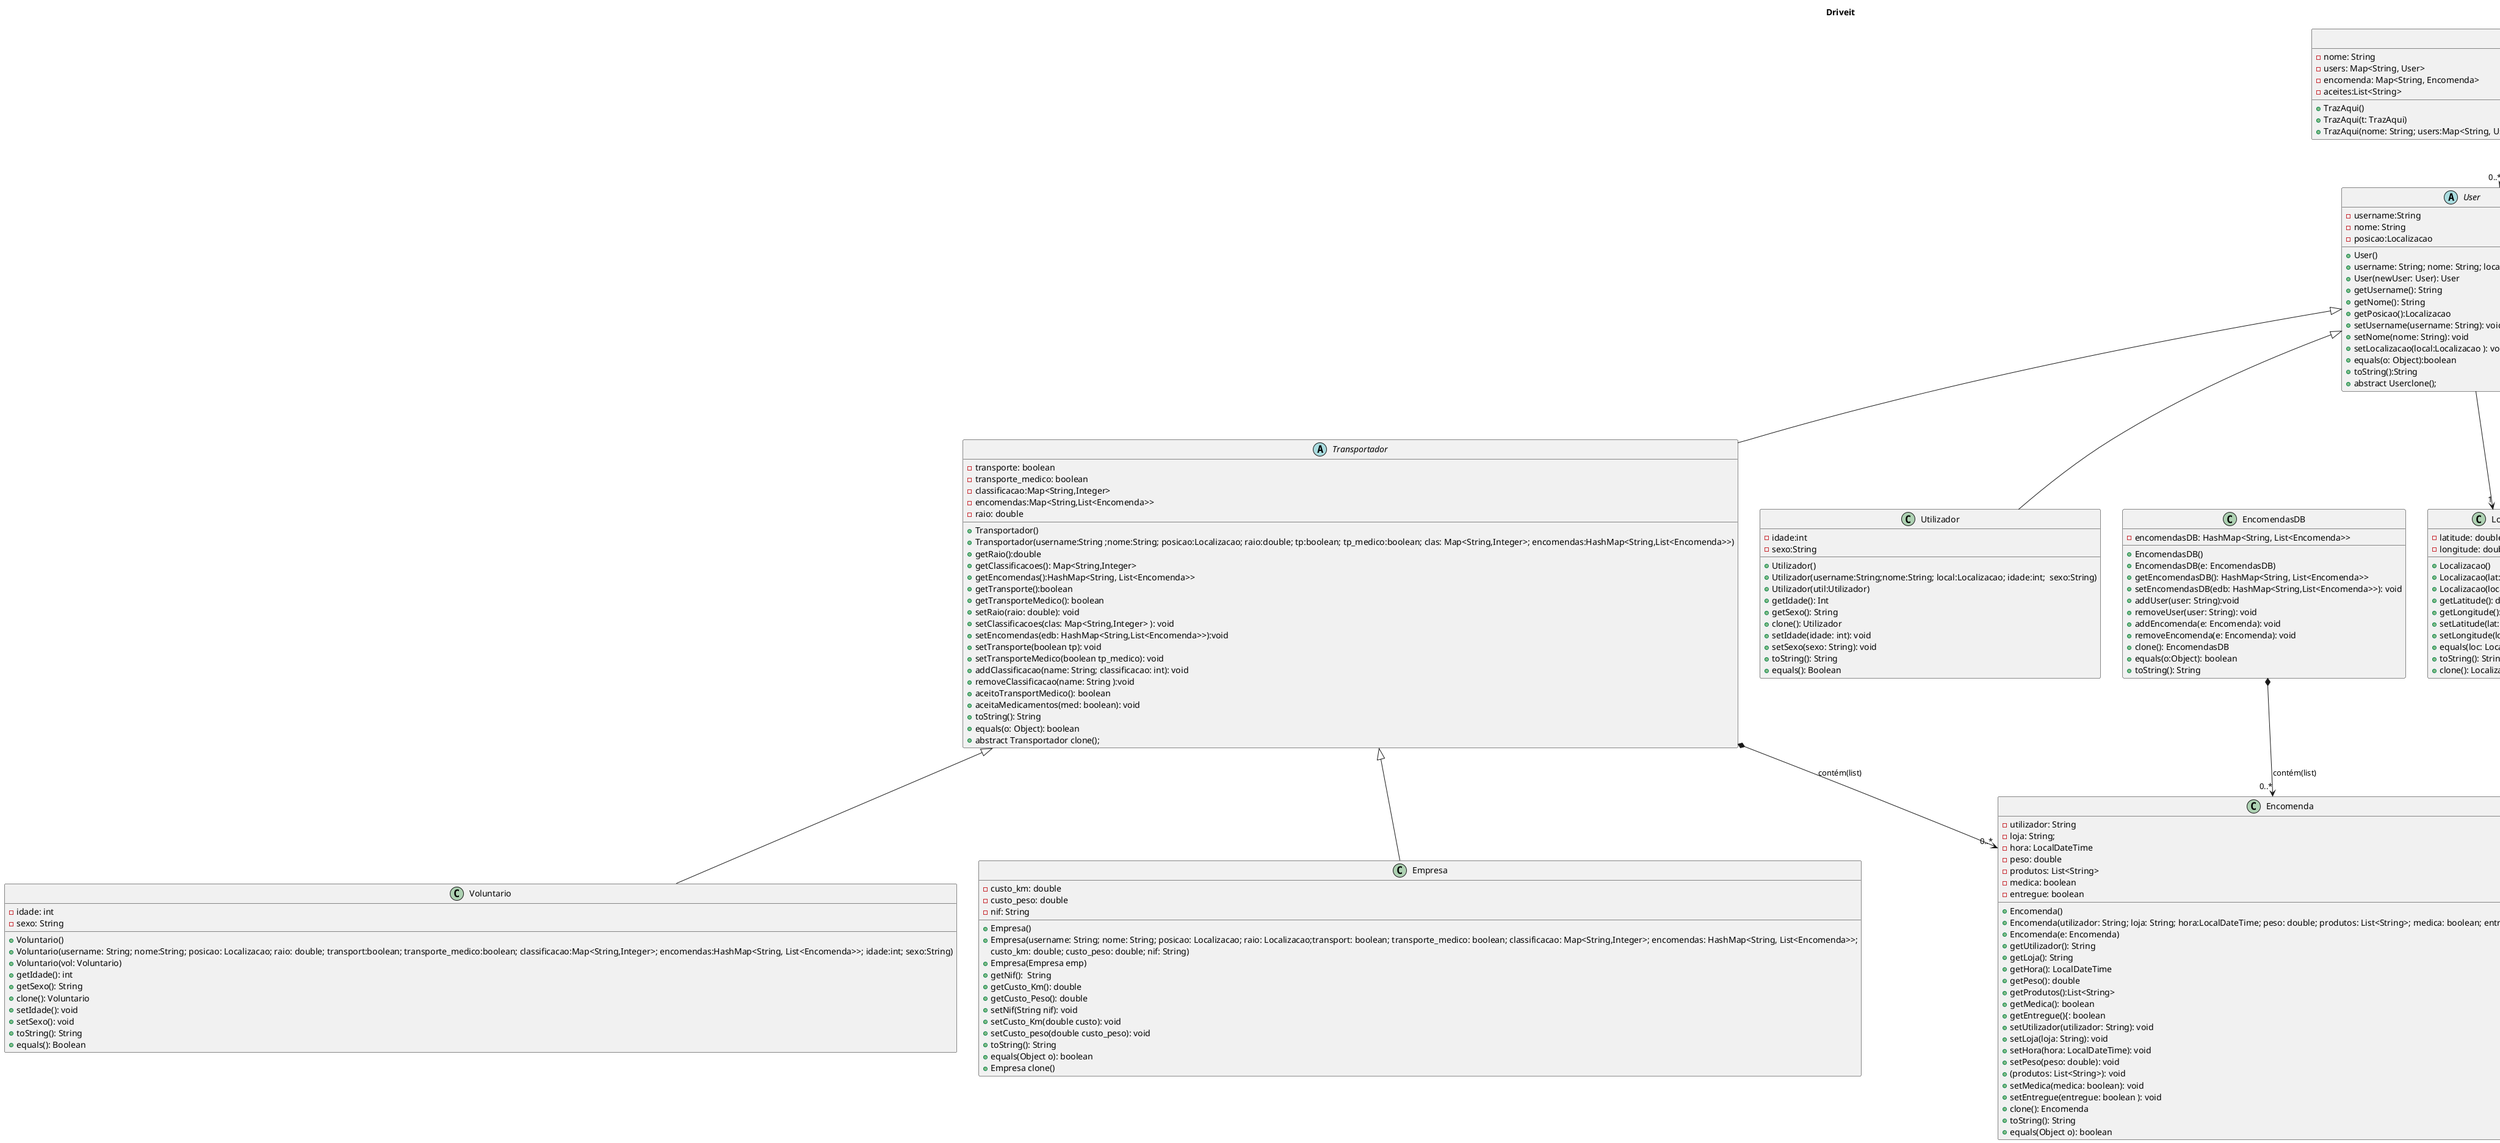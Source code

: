 @startuml

title Driveit

abstract class User
{
    -username:String
    -nome: String
    -posicao:Localizacao
    +User()
    +username: String; nome: String; local:Localizacao ): User
    +User(newUser: User): User
    +getUsername(): String
    +getNome(): String
    +getPosicao():Localizacao
    +setUsername(username: String): void
    +setNome(nome: String): void
    +setLocalizacao(local:Localizacao ): void
    +equals(o: Object):boolean
    +toString():String
    +abstract Userclone();
}

class Utilizador extends User
{
    -idade:int
    -sexo:String
    +Utilizador()
    +Utilizador(username:String;nome:String; local:Localizacao; idade:int;  sexo:String)
    +Utilizador(util:Utilizador)
    +getIdade(): Int
    +getSexo(): String
    +clone(): Utilizador
    +setIdade(idade: int): void
    +setSexo(sexo: String): void
    +toString(): String
    +equals(): Boolean
}

abstract class Loja extends User
{
    -encomendas: Map<String,List<Encomenda>>

    +Loja()
    +Loja(username:String; nome:String; local:Localizacao; encomendas:HashMap<String,List<Encomenda>>)
    +Loja(novaloja: Loja)
    +getEncomendas(): HashMap<String, List<Encomenda>>
    +setEncomendas(HashMap<String,List<Encomenda>> edb): void
    +abstract clone(): Loja
    +toString(): String
    +equals(o: Object ): boolean
}

abstract class Transportador extends User
{
    -transporte: boolean
    -transporte_medico: boolean
    -classificacao:Map<String,Integer>
    -encomendas:Map<String,List<Encomenda>>
    -raio: double

    +Transportador()
    +Transportador(username:String ;nome:String; posicao:Localizacao; raio:double; tp:boolean; tp_medico:boolean; clas: Map<String,Integer>; encomendas:HashMap<String,List<Encomenda>>)
    +getRaio():double
    +getClassificacoes(): Map<String,Integer>
    +getEncomendas():HashMap<String, List<Encomenda>>
    +getTransporte():boolean
    +getTransporteMedico(): boolean
    +setRaio(raio: double): void
    +setClassificacoes(clas: Map<String,Integer> ): void
    +setEncomendas(edb: HashMap<String,List<Encomenda>>):void
    +setTransporte(boolean tp): void
    +setTransporteMedico(boolean tp_medico): void
    +addClassificacao(name: String; classificacao: int): void
    +removeClassificacao(name: String ):void
    +aceitoTransportMedico(): boolean
    +aceitaMedicamentos(med: boolean): void
    +toString(): String
    +equals(o: Object): boolean
    +abstract Transportador clone();
}

class Voluntario extends Transportador
{
    -idade: int
    -sexo: String
    +Voluntario()
    +Voluntario(username: String; nome:String; posicao: Localizacao; raio: double; transport:boolean; transporte_medico:boolean; classificacao:Map<String,Integer>; encomendas:HashMap<String, List<Encomenda>>; idade:int; sexo:String)
    +Voluntario(vol: Voluntario)
    +getIdade(): int
    +getSexo(): String
    +clone(): Voluntario
    +setIdade(): void
    +setSexo(): void
    +toString(): String
    +equals(): Boolean
}

class Empresa extends Transportador
{
    -custo_km: double
    -custo_peso: double
    -nif: String

    +Empresa()
    +Empresa(username: String; nome: String; posicao: Localizacao; raio: Localizacao;transport: boolean; transporte_medico: boolean; classificacao: Map<String,Integer>; encomendas: HashMap<String, List<Encomenda>>;
                   custo_km: double; custo_peso: double; nif: String)
    +Empresa(Empresa emp)
    +getNif():  String
    +getCusto_Km(): double
    +getCusto_Peso(): double
    +setNif(String nif): void
    +setCusto_Km(double custo): void
    +setCusto_peso(double custo_peso): void
    +toString(): String
    +equals(Object o): boolean
    +Empresa clone()
}

class LojaSemFila extends Loja
{
    +LojaSemFila()
    +LojaSemFila(username: String; nome:String; local: Localizacao; encomendas:HashMap<String,List<Encomenda>>)
    +LojaSemFila(loj: LojaSemFila)
    +toString(): String
    +equals(Object o): boolean
    +clone(): LojaSemFila
}

class LojaComFila extends Loja
{
    -fila_espera: List<Utilizador>
    +LojaComFila(username:String; nome:String; local:Localizacao; encomendas:HashMap<String,List<Encomenda>>; fila_espera: List<Utilizador>)
    +LojaComFila(loj: LojaComFila)
    +getFila(): List<Utilizador>
    +setFila(fil: List<Utilizador>): void
    +toString(): String
    +equals(o: Object): boolean
    +clone(): LojaComFila
}

class Localizacao
{
    -latitude: double
    -longitude: double

    +Localizacao()
    +Localizacao(lat:double; lon:double)
    +Localizacao(local: Localizacao)
    +getLatitude(): double
    +getLongitude(): double
    +setLatitude(lat: double): void
    +setLongitude(lon: double): void
    +equals(loc: Localizacao ): boolean
    +toString(): String
    +clone(): Localizacao
}

class EncomendasDB {
    -encomendasDB: HashMap<String, List<Encomenda>>

    +EncomendasDB()
    +EncomendasDB(e: EncomendasDB)
    +getEncomendasDB(): HashMap<String, List<Encomenda>>
    +setEncomendasDB(edb: HashMap<String,List<Encomenda>>): void
    +addUser(user: String):void
    +removeUser(user: String): void
    +addEncomenda(e: Encomenda): void
    +removeEncomenda(e: Encomenda): void
    +clone(): EncomendasDB
    +equals(o:Object): boolean
    +toString(): String
}

class Encomenda
{
    -utilizador: String
    -loja: String;
    -hora: LocalDateTime
    -peso: double
    -produtos: List<String>
    -medica: boolean
    -entregue: boolean

    +Encomenda()
    +Encomenda(utilizador: String; loja: String; hora:LocalDateTime; peso: double; produtos: List<String>; medica: boolean; entregue:boolean)
    +Encomenda(e: Encomenda)
    +getUtilizador(): String
    +getLoja(): String
    +getHora(): LocalDateTime
    +getPeso(): double
    +getProdutos():List<String>
    +getMedica(): boolean
    +getEntregue(){: boolean
    +setUtilizador(utilizador: String): void
    +setLoja(loja: String): void
    +setHora(hora: LocalDateTime): void
    +setPeso(peso: double): void
    +(produtos: List<String>): void
    +setMedica(medica: boolean): void
    +setEntregue(entregue: boolean ): void
    +clone(): Encomenda
    +toString(): String
    +equals(Object o): boolean
}

class TrazAqui
{
    -nome: String
    -users: Map<String, User>
    -encomenda: Map<String, Encomenda>
    -aceites:List<String>
    +TrazAqui()
    +TrazAqui(t: TrazAqui)
    +TrazAqui(nome: String; users:Map<String, User>; encomendas:Map<String,Encomenda>; aceites:List<String>)
}

TrazAqui *--> "0..*" User : contém(list)
TrazAqui *--> "0..*" Encomenda : contém(list)
Loja *--> "0..*" Encomenda : contém(list)
Transportador *--> "0..*" Encomenda : contém(list)
EncomendasDB *--> "0..*" Encomenda : contém(list)
User --> "1" Localizacao
@enduml

